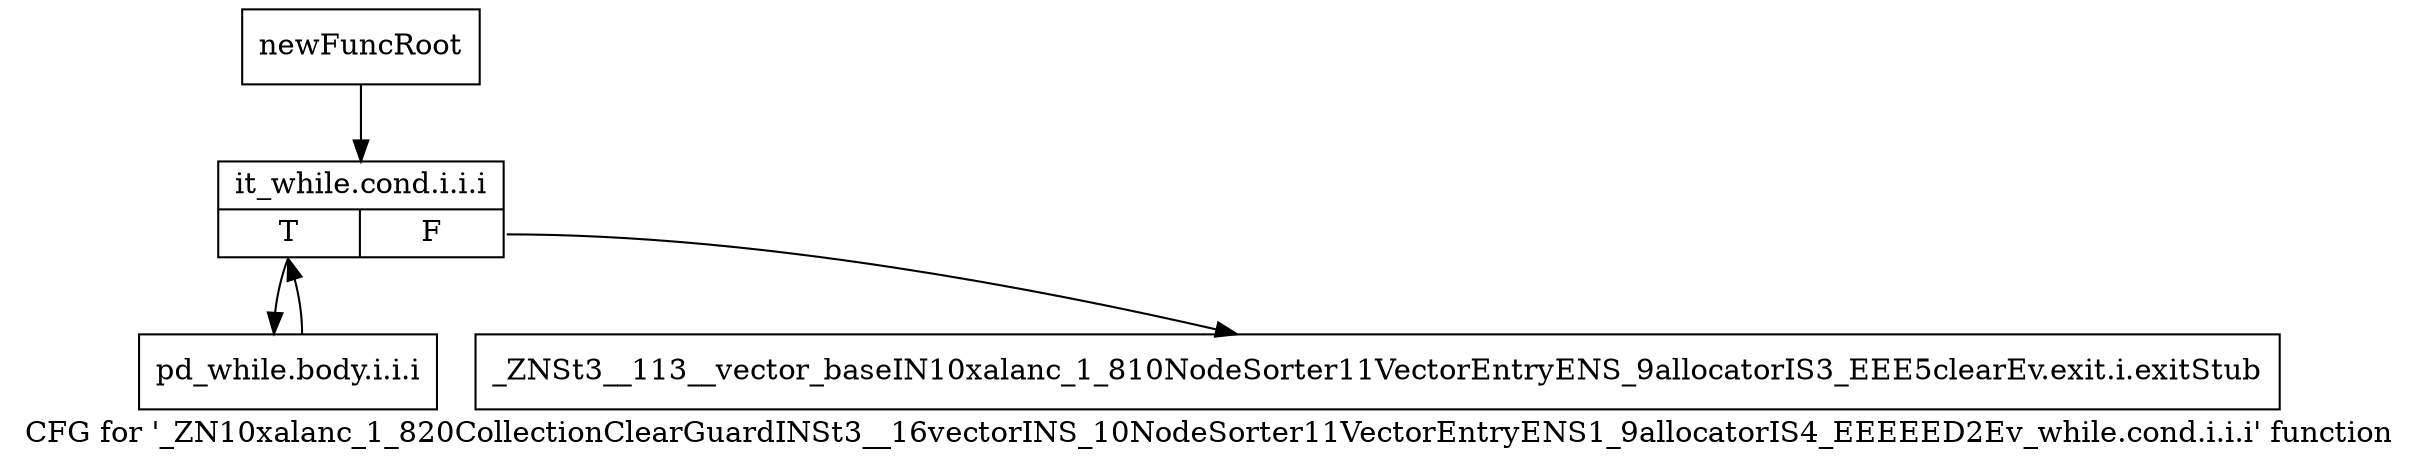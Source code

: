 digraph "CFG for '_ZN10xalanc_1_820CollectionClearGuardINSt3__16vectorINS_10NodeSorter11VectorEntryENS1_9allocatorIS4_EEEEED2Ev_while.cond.i.i.i' function" {
	label="CFG for '_ZN10xalanc_1_820CollectionClearGuardINSt3__16vectorINS_10NodeSorter11VectorEntryENS1_9allocatorIS4_EEEEED2Ev_while.cond.i.i.i' function";

	Node0x9f88dd0 [shape=record,label="{newFuncRoot}"];
	Node0x9f88dd0 -> Node0x9f88e70;
	Node0x9f88e20 [shape=record,label="{_ZNSt3__113__vector_baseIN10xalanc_1_810NodeSorter11VectorEntryENS_9allocatorIS3_EEE5clearEv.exit.i.exitStub}"];
	Node0x9f88e70 [shape=record,label="{it_while.cond.i.i.i|{<s0>T|<s1>F}}"];
	Node0x9f88e70:s0 -> Node0x9f88ec0;
	Node0x9f88e70:s1 -> Node0x9f88e20;
	Node0x9f88ec0 [shape=record,label="{pd_while.body.i.i.i}"];
	Node0x9f88ec0 -> Node0x9f88e70;
}
